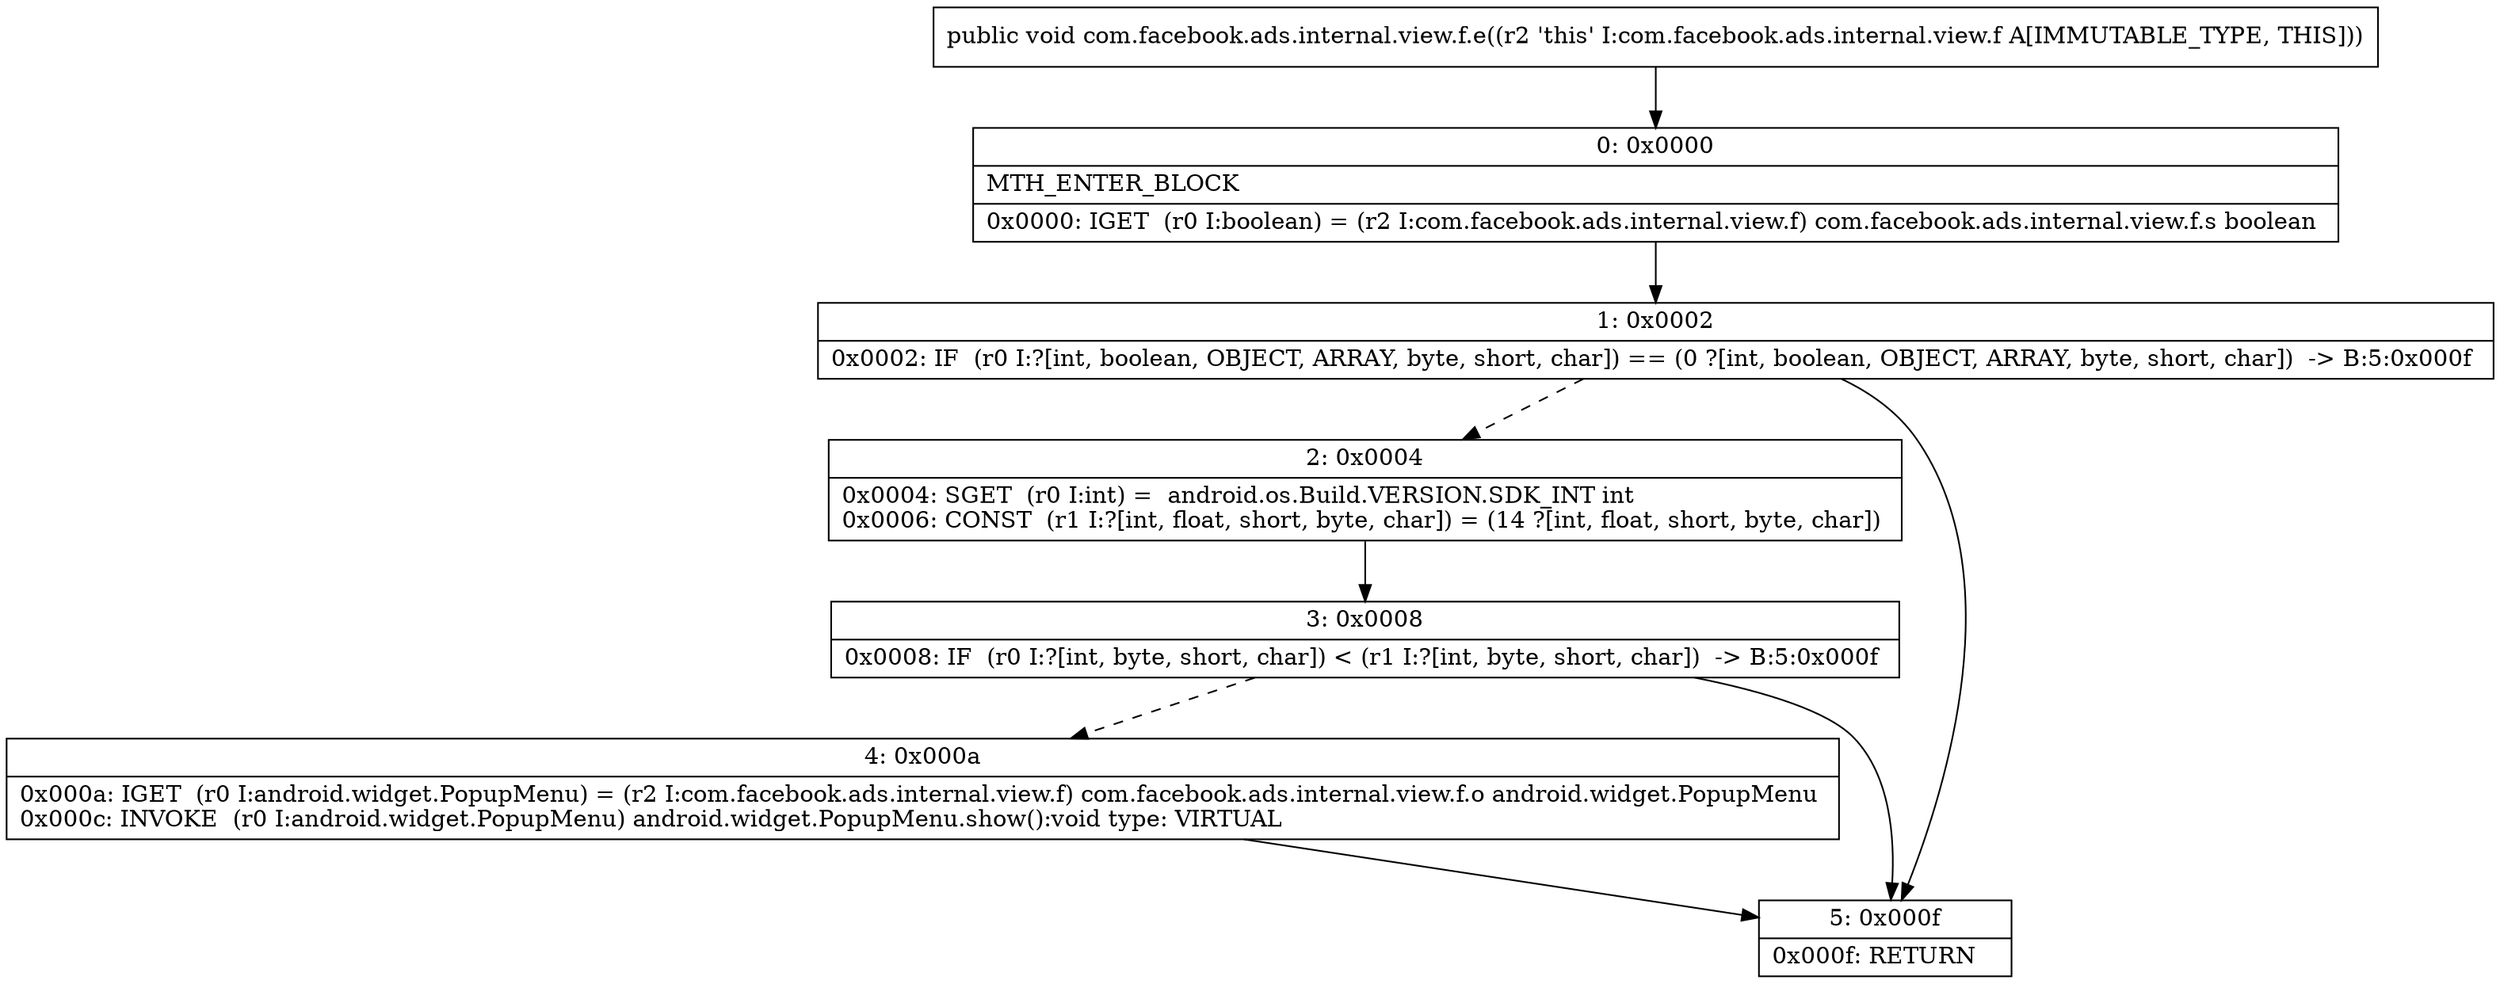 digraph "CFG forcom.facebook.ads.internal.view.f.e()V" {
Node_0 [shape=record,label="{0\:\ 0x0000|MTH_ENTER_BLOCK\l|0x0000: IGET  (r0 I:boolean) = (r2 I:com.facebook.ads.internal.view.f) com.facebook.ads.internal.view.f.s boolean \l}"];
Node_1 [shape=record,label="{1\:\ 0x0002|0x0002: IF  (r0 I:?[int, boolean, OBJECT, ARRAY, byte, short, char]) == (0 ?[int, boolean, OBJECT, ARRAY, byte, short, char])  \-\> B:5:0x000f \l}"];
Node_2 [shape=record,label="{2\:\ 0x0004|0x0004: SGET  (r0 I:int) =  android.os.Build.VERSION.SDK_INT int \l0x0006: CONST  (r1 I:?[int, float, short, byte, char]) = (14 ?[int, float, short, byte, char]) \l}"];
Node_3 [shape=record,label="{3\:\ 0x0008|0x0008: IF  (r0 I:?[int, byte, short, char]) \< (r1 I:?[int, byte, short, char])  \-\> B:5:0x000f \l}"];
Node_4 [shape=record,label="{4\:\ 0x000a|0x000a: IGET  (r0 I:android.widget.PopupMenu) = (r2 I:com.facebook.ads.internal.view.f) com.facebook.ads.internal.view.f.o android.widget.PopupMenu \l0x000c: INVOKE  (r0 I:android.widget.PopupMenu) android.widget.PopupMenu.show():void type: VIRTUAL \l}"];
Node_5 [shape=record,label="{5\:\ 0x000f|0x000f: RETURN   \l}"];
MethodNode[shape=record,label="{public void com.facebook.ads.internal.view.f.e((r2 'this' I:com.facebook.ads.internal.view.f A[IMMUTABLE_TYPE, THIS])) }"];
MethodNode -> Node_0;
Node_0 -> Node_1;
Node_1 -> Node_2[style=dashed];
Node_1 -> Node_5;
Node_2 -> Node_3;
Node_3 -> Node_4[style=dashed];
Node_3 -> Node_5;
Node_4 -> Node_5;
}

